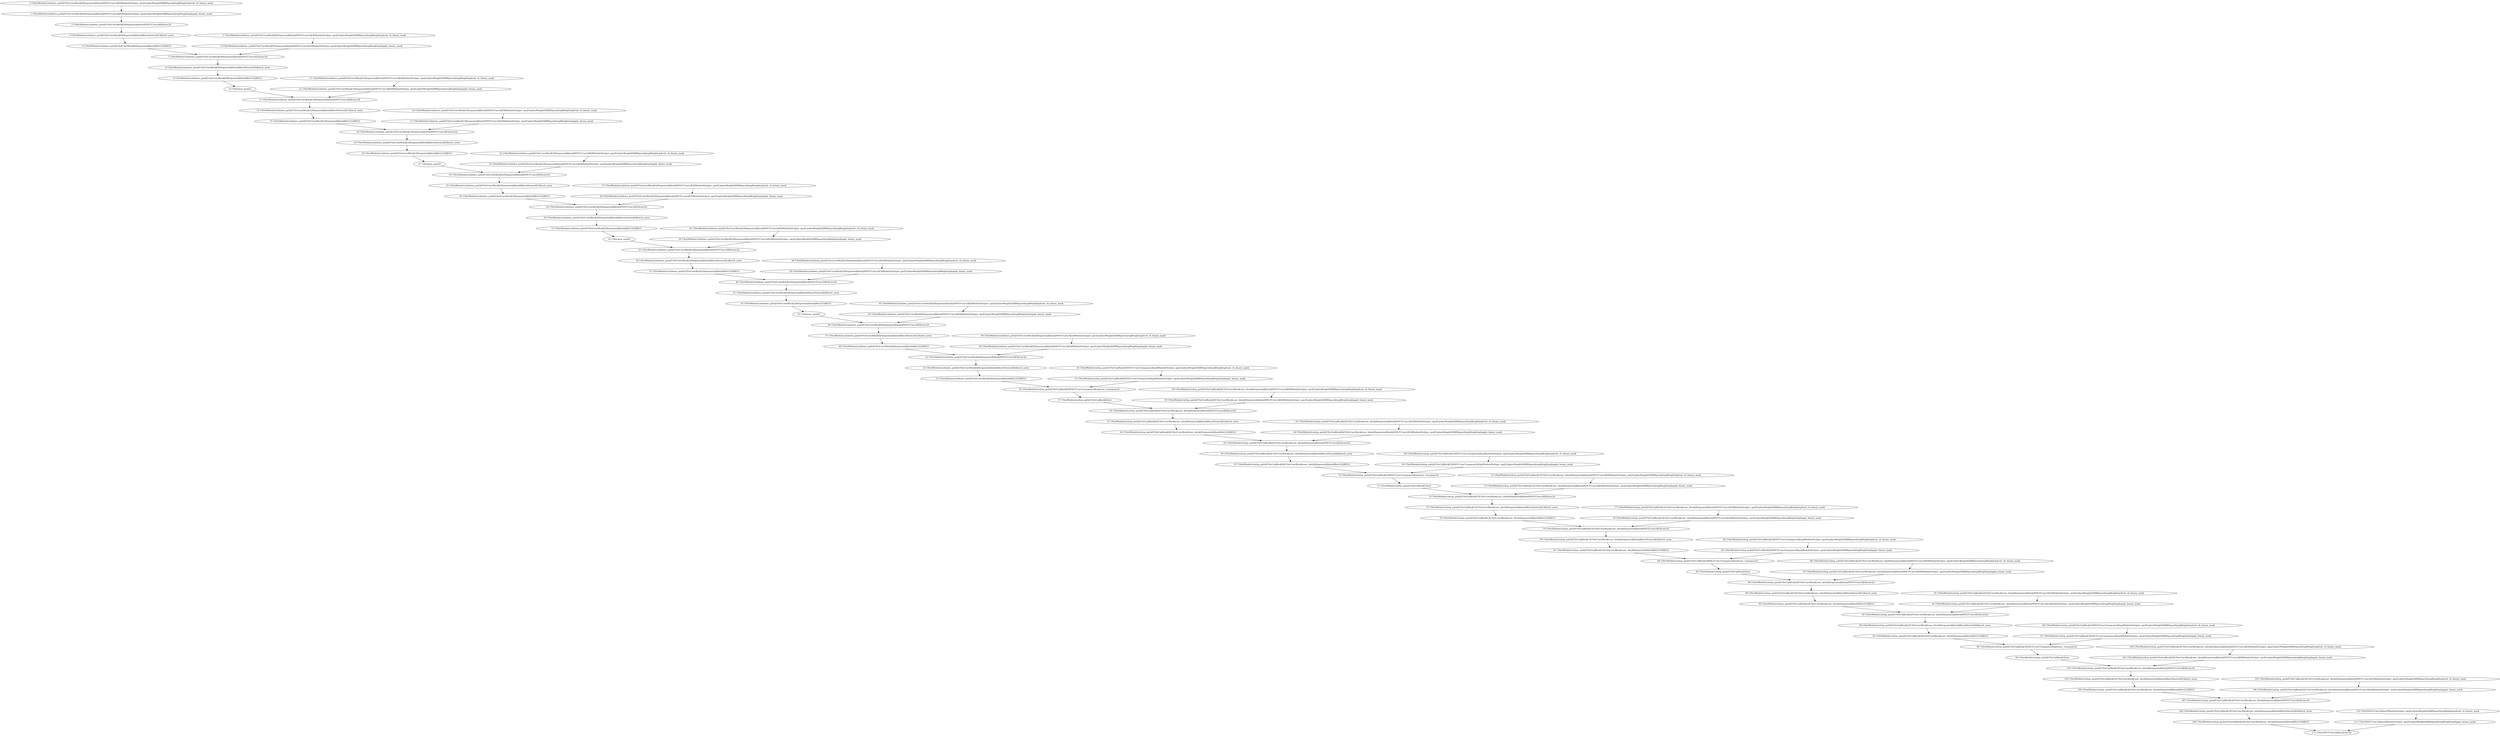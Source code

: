 strict digraph  {
"0 UNet/ModuleList[down_path]/UNetConvBlock[0]/Sequential[block]/NNCFConv2d[0]/ModuleDict[pre_ops]/UpdateWeight[0]/RBSparsifyingWeight[op]/calc_rb_binary_mask" [id=0, scope="UNet/ModuleList[down_path]/UNetConvBlock[0]/Sequential[block]/NNCFConv2d[0]/ModuleDict[pre_ops]/UpdateWeight[0]/RBSparsifyingWeight[op]", type=calc_rb_binary_mask];
"1 UNet/ModuleList[down_path]/UNetConvBlock[0]/Sequential[block]/NNCFConv2d[0]/ModuleDict[pre_ops]/UpdateWeight[0]/RBSparsifyingWeight[op]/apply_binary_mask" [id=1, scope="UNet/ModuleList[down_path]/UNetConvBlock[0]/Sequential[block]/NNCFConv2d[0]/ModuleDict[pre_ops]/UpdateWeight[0]/RBSparsifyingWeight[op]", type=apply_binary_mask];
"2 UNet/ModuleList[down_path]/UNetConvBlock[0]/Sequential[block]/NNCFConv2d[0]/conv2d" [id=2, scope="UNet/ModuleList[down_path]/UNetConvBlock[0]/Sequential[block]/NNCFConv2d[0]", type=conv2d];
"3 UNet/ModuleList[down_path]/UNetConvBlock[0]/Sequential[block]/BatchNorm2d[1]/batch_norm" [id=3, scope="UNet/ModuleList[down_path]/UNetConvBlock[0]/Sequential[block]/BatchNorm2d[1]", type=batch_norm];
"4 UNet/ModuleList[down_path]/UNetConvBlock[0]/Sequential[block]/ReLU[2]/RELU" [id=4, scope="UNet/ModuleList[down_path]/UNetConvBlock[0]/Sequential[block]/ReLU[2]", type=RELU];
"5 UNet/ModuleList[down_path]/UNetConvBlock[0]/Sequential[block]/NNCFConv2d[3]/ModuleDict[pre_ops]/UpdateWeight[0]/RBSparsifyingWeight[op]/calc_rb_binary_mask" [id=5, scope="UNet/ModuleList[down_path]/UNetConvBlock[0]/Sequential[block]/NNCFConv2d[3]/ModuleDict[pre_ops]/UpdateWeight[0]/RBSparsifyingWeight[op]", type=calc_rb_binary_mask];
"6 UNet/ModuleList[down_path]/UNetConvBlock[0]/Sequential[block]/NNCFConv2d[3]/ModuleDict[pre_ops]/UpdateWeight[0]/RBSparsifyingWeight[op]/apply_binary_mask" [id=6, scope="UNet/ModuleList[down_path]/UNetConvBlock[0]/Sequential[block]/NNCFConv2d[3]/ModuleDict[pre_ops]/UpdateWeight[0]/RBSparsifyingWeight[op]", type=apply_binary_mask];
"7 UNet/ModuleList[down_path]/UNetConvBlock[0]/Sequential[block]/NNCFConv2d[3]/conv2d" [id=7, scope="UNet/ModuleList[down_path]/UNetConvBlock[0]/Sequential[block]/NNCFConv2d[3]", type=conv2d];
"8 UNet/ModuleList[down_path]/UNetConvBlock[0]/Sequential[block]/BatchNorm2d[4]/batch_norm" [id=8, scope="UNet/ModuleList[down_path]/UNetConvBlock[0]/Sequential[block]/BatchNorm2d[4]", type=batch_norm];
"9 UNet/ModuleList[down_path]/UNetConvBlock[0]/Sequential[block]/ReLU[5]/RELU" [id=9, scope="UNet/ModuleList[down_path]/UNetConvBlock[0]/Sequential[block]/ReLU[5]", type=RELU];
"10 UNet/max_pool2d" [id=10, scope=UNet, type=max_pool2d];
"11 UNet/ModuleList[down_path]/UNetConvBlock[1]/Sequential[block]/NNCFConv2d[0]/ModuleDict[pre_ops]/UpdateWeight[0]/RBSparsifyingWeight[op]/calc_rb_binary_mask" [id=11, scope="UNet/ModuleList[down_path]/UNetConvBlock[1]/Sequential[block]/NNCFConv2d[0]/ModuleDict[pre_ops]/UpdateWeight[0]/RBSparsifyingWeight[op]", type=calc_rb_binary_mask];
"12 UNet/ModuleList[down_path]/UNetConvBlock[1]/Sequential[block]/NNCFConv2d[0]/ModuleDict[pre_ops]/UpdateWeight[0]/RBSparsifyingWeight[op]/apply_binary_mask" [id=12, scope="UNet/ModuleList[down_path]/UNetConvBlock[1]/Sequential[block]/NNCFConv2d[0]/ModuleDict[pre_ops]/UpdateWeight[0]/RBSparsifyingWeight[op]", type=apply_binary_mask];
"13 UNet/ModuleList[down_path]/UNetConvBlock[1]/Sequential[block]/NNCFConv2d[0]/conv2d" [id=13, scope="UNet/ModuleList[down_path]/UNetConvBlock[1]/Sequential[block]/NNCFConv2d[0]", type=conv2d];
"14 UNet/ModuleList[down_path]/UNetConvBlock[1]/Sequential[block]/BatchNorm2d[1]/batch_norm" [id=14, scope="UNet/ModuleList[down_path]/UNetConvBlock[1]/Sequential[block]/BatchNorm2d[1]", type=batch_norm];
"15 UNet/ModuleList[down_path]/UNetConvBlock[1]/Sequential[block]/ReLU[2]/RELU" [id=15, scope="UNet/ModuleList[down_path]/UNetConvBlock[1]/Sequential[block]/ReLU[2]", type=RELU];
"16 UNet/ModuleList[down_path]/UNetConvBlock[1]/Sequential[block]/NNCFConv2d[3]/ModuleDict[pre_ops]/UpdateWeight[0]/RBSparsifyingWeight[op]/calc_rb_binary_mask" [id=16, scope="UNet/ModuleList[down_path]/UNetConvBlock[1]/Sequential[block]/NNCFConv2d[3]/ModuleDict[pre_ops]/UpdateWeight[0]/RBSparsifyingWeight[op]", type=calc_rb_binary_mask];
"17 UNet/ModuleList[down_path]/UNetConvBlock[1]/Sequential[block]/NNCFConv2d[3]/ModuleDict[pre_ops]/UpdateWeight[0]/RBSparsifyingWeight[op]/apply_binary_mask" [id=17, scope="UNet/ModuleList[down_path]/UNetConvBlock[1]/Sequential[block]/NNCFConv2d[3]/ModuleDict[pre_ops]/UpdateWeight[0]/RBSparsifyingWeight[op]", type=apply_binary_mask];
"18 UNet/ModuleList[down_path]/UNetConvBlock[1]/Sequential[block]/NNCFConv2d[3]/conv2d" [id=18, scope="UNet/ModuleList[down_path]/UNetConvBlock[1]/Sequential[block]/NNCFConv2d[3]", type=conv2d];
"19 UNet/ModuleList[down_path]/UNetConvBlock[1]/Sequential[block]/BatchNorm2d[4]/batch_norm" [id=19, scope="UNet/ModuleList[down_path]/UNetConvBlock[1]/Sequential[block]/BatchNorm2d[4]", type=batch_norm];
"20 UNet/ModuleList[down_path]/UNetConvBlock[1]/Sequential[block]/ReLU[5]/RELU" [id=20, scope="UNet/ModuleList[down_path]/UNetConvBlock[1]/Sequential[block]/ReLU[5]", type=RELU];
"21 UNet/max_pool2d" [id=21, scope=UNet, type=max_pool2d];
"22 UNet/ModuleList[down_path]/UNetConvBlock[2]/Sequential[block]/NNCFConv2d[0]/ModuleDict[pre_ops]/UpdateWeight[0]/RBSparsifyingWeight[op]/calc_rb_binary_mask" [id=22, scope="UNet/ModuleList[down_path]/UNetConvBlock[2]/Sequential[block]/NNCFConv2d[0]/ModuleDict[pre_ops]/UpdateWeight[0]/RBSparsifyingWeight[op]", type=calc_rb_binary_mask];
"23 UNet/ModuleList[down_path]/UNetConvBlock[2]/Sequential[block]/NNCFConv2d[0]/ModuleDict[pre_ops]/UpdateWeight[0]/RBSparsifyingWeight[op]/apply_binary_mask" [id=23, scope="UNet/ModuleList[down_path]/UNetConvBlock[2]/Sequential[block]/NNCFConv2d[0]/ModuleDict[pre_ops]/UpdateWeight[0]/RBSparsifyingWeight[op]", type=apply_binary_mask];
"24 UNet/ModuleList[down_path]/UNetConvBlock[2]/Sequential[block]/NNCFConv2d[0]/conv2d" [id=24, scope="UNet/ModuleList[down_path]/UNetConvBlock[2]/Sequential[block]/NNCFConv2d[0]", type=conv2d];
"25 UNet/ModuleList[down_path]/UNetConvBlock[2]/Sequential[block]/BatchNorm2d[1]/batch_norm" [id=25, scope="UNet/ModuleList[down_path]/UNetConvBlock[2]/Sequential[block]/BatchNorm2d[1]", type=batch_norm];
"26 UNet/ModuleList[down_path]/UNetConvBlock[2]/Sequential[block]/ReLU[2]/RELU" [id=26, scope="UNet/ModuleList[down_path]/UNetConvBlock[2]/Sequential[block]/ReLU[2]", type=RELU];
"27 UNet/ModuleList[down_path]/UNetConvBlock[2]/Sequential[block]/NNCFConv2d[3]/ModuleDict[pre_ops]/UpdateWeight[0]/RBSparsifyingWeight[op]/calc_rb_binary_mask" [id=27, scope="UNet/ModuleList[down_path]/UNetConvBlock[2]/Sequential[block]/NNCFConv2d[3]/ModuleDict[pre_ops]/UpdateWeight[0]/RBSparsifyingWeight[op]", type=calc_rb_binary_mask];
"28 UNet/ModuleList[down_path]/UNetConvBlock[2]/Sequential[block]/NNCFConv2d[3]/ModuleDict[pre_ops]/UpdateWeight[0]/RBSparsifyingWeight[op]/apply_binary_mask" [id=28, scope="UNet/ModuleList[down_path]/UNetConvBlock[2]/Sequential[block]/NNCFConv2d[3]/ModuleDict[pre_ops]/UpdateWeight[0]/RBSparsifyingWeight[op]", type=apply_binary_mask];
"29 UNet/ModuleList[down_path]/UNetConvBlock[2]/Sequential[block]/NNCFConv2d[3]/conv2d" [id=29, scope="UNet/ModuleList[down_path]/UNetConvBlock[2]/Sequential[block]/NNCFConv2d[3]", type=conv2d];
"30 UNet/ModuleList[down_path]/UNetConvBlock[2]/Sequential[block]/BatchNorm2d[4]/batch_norm" [id=30, scope="UNet/ModuleList[down_path]/UNetConvBlock[2]/Sequential[block]/BatchNorm2d[4]", type=batch_norm];
"31 UNet/ModuleList[down_path]/UNetConvBlock[2]/Sequential[block]/ReLU[5]/RELU" [id=31, scope="UNet/ModuleList[down_path]/UNetConvBlock[2]/Sequential[block]/ReLU[5]", type=RELU];
"32 UNet/max_pool2d" [id=32, scope=UNet, type=max_pool2d];
"33 UNet/ModuleList[down_path]/UNetConvBlock[3]/Sequential[block]/NNCFConv2d[0]/ModuleDict[pre_ops]/UpdateWeight[0]/RBSparsifyingWeight[op]/calc_rb_binary_mask" [id=33, scope="UNet/ModuleList[down_path]/UNetConvBlock[3]/Sequential[block]/NNCFConv2d[0]/ModuleDict[pre_ops]/UpdateWeight[0]/RBSparsifyingWeight[op]", type=calc_rb_binary_mask];
"34 UNet/ModuleList[down_path]/UNetConvBlock[3]/Sequential[block]/NNCFConv2d[0]/ModuleDict[pre_ops]/UpdateWeight[0]/RBSparsifyingWeight[op]/apply_binary_mask" [id=34, scope="UNet/ModuleList[down_path]/UNetConvBlock[3]/Sequential[block]/NNCFConv2d[0]/ModuleDict[pre_ops]/UpdateWeight[0]/RBSparsifyingWeight[op]", type=apply_binary_mask];
"35 UNet/ModuleList[down_path]/UNetConvBlock[3]/Sequential[block]/NNCFConv2d[0]/conv2d" [id=35, scope="UNet/ModuleList[down_path]/UNetConvBlock[3]/Sequential[block]/NNCFConv2d[0]", type=conv2d];
"36 UNet/ModuleList[down_path]/UNetConvBlock[3]/Sequential[block]/BatchNorm2d[1]/batch_norm" [id=36, scope="UNet/ModuleList[down_path]/UNetConvBlock[3]/Sequential[block]/BatchNorm2d[1]", type=batch_norm];
"37 UNet/ModuleList[down_path]/UNetConvBlock[3]/Sequential[block]/ReLU[2]/RELU" [id=37, scope="UNet/ModuleList[down_path]/UNetConvBlock[3]/Sequential[block]/ReLU[2]", type=RELU];
"38 UNet/ModuleList[down_path]/UNetConvBlock[3]/Sequential[block]/NNCFConv2d[3]/ModuleDict[pre_ops]/UpdateWeight[0]/RBSparsifyingWeight[op]/calc_rb_binary_mask" [id=38, scope="UNet/ModuleList[down_path]/UNetConvBlock[3]/Sequential[block]/NNCFConv2d[3]/ModuleDict[pre_ops]/UpdateWeight[0]/RBSparsifyingWeight[op]", type=calc_rb_binary_mask];
"39 UNet/ModuleList[down_path]/UNetConvBlock[3]/Sequential[block]/NNCFConv2d[3]/ModuleDict[pre_ops]/UpdateWeight[0]/RBSparsifyingWeight[op]/apply_binary_mask" [id=39, scope="UNet/ModuleList[down_path]/UNetConvBlock[3]/Sequential[block]/NNCFConv2d[3]/ModuleDict[pre_ops]/UpdateWeight[0]/RBSparsifyingWeight[op]", type=apply_binary_mask];
"40 UNet/ModuleList[down_path]/UNetConvBlock[3]/Sequential[block]/NNCFConv2d[3]/conv2d" [id=40, scope="UNet/ModuleList[down_path]/UNetConvBlock[3]/Sequential[block]/NNCFConv2d[3]", type=conv2d];
"41 UNet/ModuleList[down_path]/UNetConvBlock[3]/Sequential[block]/BatchNorm2d[4]/batch_norm" [id=41, scope="UNet/ModuleList[down_path]/UNetConvBlock[3]/Sequential[block]/BatchNorm2d[4]", type=batch_norm];
"42 UNet/ModuleList[down_path]/UNetConvBlock[3]/Sequential[block]/ReLU[5]/RELU" [id=42, scope="UNet/ModuleList[down_path]/UNetConvBlock[3]/Sequential[block]/ReLU[5]", type=RELU];
"43 UNet/max_pool2d" [id=43, scope=UNet, type=max_pool2d];
"44 UNet/ModuleList[down_path]/UNetConvBlock[4]/Sequential[block]/NNCFConv2d[0]/ModuleDict[pre_ops]/UpdateWeight[0]/RBSparsifyingWeight[op]/calc_rb_binary_mask" [id=44, scope="UNet/ModuleList[down_path]/UNetConvBlock[4]/Sequential[block]/NNCFConv2d[0]/ModuleDict[pre_ops]/UpdateWeight[0]/RBSparsifyingWeight[op]", type=calc_rb_binary_mask];
"45 UNet/ModuleList[down_path]/UNetConvBlock[4]/Sequential[block]/NNCFConv2d[0]/ModuleDict[pre_ops]/UpdateWeight[0]/RBSparsifyingWeight[op]/apply_binary_mask" [id=45, scope="UNet/ModuleList[down_path]/UNetConvBlock[4]/Sequential[block]/NNCFConv2d[0]/ModuleDict[pre_ops]/UpdateWeight[0]/RBSparsifyingWeight[op]", type=apply_binary_mask];
"46 UNet/ModuleList[down_path]/UNetConvBlock[4]/Sequential[block]/NNCFConv2d[0]/conv2d" [id=46, scope="UNet/ModuleList[down_path]/UNetConvBlock[4]/Sequential[block]/NNCFConv2d[0]", type=conv2d];
"47 UNet/ModuleList[down_path]/UNetConvBlock[4]/Sequential[block]/BatchNorm2d[1]/batch_norm" [id=47, scope="UNet/ModuleList[down_path]/UNetConvBlock[4]/Sequential[block]/BatchNorm2d[1]", type=batch_norm];
"48 UNet/ModuleList[down_path]/UNetConvBlock[4]/Sequential[block]/ReLU[2]/RELU" [id=48, scope="UNet/ModuleList[down_path]/UNetConvBlock[4]/Sequential[block]/ReLU[2]", type=RELU];
"49 UNet/ModuleList[down_path]/UNetConvBlock[4]/Sequential[block]/NNCFConv2d[3]/ModuleDict[pre_ops]/UpdateWeight[0]/RBSparsifyingWeight[op]/calc_rb_binary_mask" [id=49, scope="UNet/ModuleList[down_path]/UNetConvBlock[4]/Sequential[block]/NNCFConv2d[3]/ModuleDict[pre_ops]/UpdateWeight[0]/RBSparsifyingWeight[op]", type=calc_rb_binary_mask];
"50 UNet/ModuleList[down_path]/UNetConvBlock[4]/Sequential[block]/NNCFConv2d[3]/ModuleDict[pre_ops]/UpdateWeight[0]/RBSparsifyingWeight[op]/apply_binary_mask" [id=50, scope="UNet/ModuleList[down_path]/UNetConvBlock[4]/Sequential[block]/NNCFConv2d[3]/ModuleDict[pre_ops]/UpdateWeight[0]/RBSparsifyingWeight[op]", type=apply_binary_mask];
"51 UNet/ModuleList[down_path]/UNetConvBlock[4]/Sequential[block]/NNCFConv2d[3]/conv2d" [id=51, scope="UNet/ModuleList[down_path]/UNetConvBlock[4]/Sequential[block]/NNCFConv2d[3]", type=conv2d];
"52 UNet/ModuleList[down_path]/UNetConvBlock[4]/Sequential[block]/BatchNorm2d[4]/batch_norm" [id=52, scope="UNet/ModuleList[down_path]/UNetConvBlock[4]/Sequential[block]/BatchNorm2d[4]", type=batch_norm];
"53 UNet/ModuleList[down_path]/UNetConvBlock[4]/Sequential[block]/ReLU[5]/RELU" [id=53, scope="UNet/ModuleList[down_path]/UNetConvBlock[4]/Sequential[block]/ReLU[5]", type=RELU];
"54 UNet/ModuleList[up_path]/UNetUpBlock[0]/NNCFConvTranspose2d[up]/ModuleDict[pre_ops]/UpdateWeight[0]/RBSparsifyingWeight[op]/calc_rb_binary_mask" [id=54, scope="UNet/ModuleList[up_path]/UNetUpBlock[0]/NNCFConvTranspose2d[up]/ModuleDict[pre_ops]/UpdateWeight[0]/RBSparsifyingWeight[op]", type=calc_rb_binary_mask];
"55 UNet/ModuleList[up_path]/UNetUpBlock[0]/NNCFConvTranspose2d[up]/ModuleDict[pre_ops]/UpdateWeight[0]/RBSparsifyingWeight[op]/apply_binary_mask" [id=55, scope="UNet/ModuleList[up_path]/UNetUpBlock[0]/NNCFConvTranspose2d[up]/ModuleDict[pre_ops]/UpdateWeight[0]/RBSparsifyingWeight[op]", type=apply_binary_mask];
"56 UNet/ModuleList[up_path]/UNetUpBlock[0]/NNCFConvTranspose2d[up]/conv_transpose2d" [id=56, scope="UNet/ModuleList[up_path]/UNetUpBlock[0]/NNCFConvTranspose2d[up]", type=conv_transpose2d];
"57 UNet/ModuleList[up_path]/UNetUpBlock[0]/cat" [id=57, scope="UNet/ModuleList[up_path]/UNetUpBlock[0]", type=cat];
"58 UNet/ModuleList[up_path]/UNetUpBlock[0]/UNetConvBlock[conv_block]/Sequential[block]/NNCFConv2d[0]/ModuleDict[pre_ops]/UpdateWeight[0]/RBSparsifyingWeight[op]/calc_rb_binary_mask" [id=58, scope="UNet/ModuleList[up_path]/UNetUpBlock[0]/UNetConvBlock[conv_block]/Sequential[block]/NNCFConv2d[0]/ModuleDict[pre_ops]/UpdateWeight[0]/RBSparsifyingWeight[op]", type=calc_rb_binary_mask];
"59 UNet/ModuleList[up_path]/UNetUpBlock[0]/UNetConvBlock[conv_block]/Sequential[block]/NNCFConv2d[0]/ModuleDict[pre_ops]/UpdateWeight[0]/RBSparsifyingWeight[op]/apply_binary_mask" [id=59, scope="UNet/ModuleList[up_path]/UNetUpBlock[0]/UNetConvBlock[conv_block]/Sequential[block]/NNCFConv2d[0]/ModuleDict[pre_ops]/UpdateWeight[0]/RBSparsifyingWeight[op]", type=apply_binary_mask];
"60 UNet/ModuleList[up_path]/UNetUpBlock[0]/UNetConvBlock[conv_block]/Sequential[block]/NNCFConv2d[0]/conv2d" [id=60, scope="UNet/ModuleList[up_path]/UNetUpBlock[0]/UNetConvBlock[conv_block]/Sequential[block]/NNCFConv2d[0]", type=conv2d];
"61 UNet/ModuleList[up_path]/UNetUpBlock[0]/UNetConvBlock[conv_block]/Sequential[block]/BatchNorm2d[1]/batch_norm" [id=61, scope="UNet/ModuleList[up_path]/UNetUpBlock[0]/UNetConvBlock[conv_block]/Sequential[block]/BatchNorm2d[1]", type=batch_norm];
"62 UNet/ModuleList[up_path]/UNetUpBlock[0]/UNetConvBlock[conv_block]/Sequential[block]/ReLU[2]/RELU" [id=62, scope="UNet/ModuleList[up_path]/UNetUpBlock[0]/UNetConvBlock[conv_block]/Sequential[block]/ReLU[2]", type=RELU];
"63 UNet/ModuleList[up_path]/UNetUpBlock[0]/UNetConvBlock[conv_block]/Sequential[block]/NNCFConv2d[3]/ModuleDict[pre_ops]/UpdateWeight[0]/RBSparsifyingWeight[op]/calc_rb_binary_mask" [id=63, scope="UNet/ModuleList[up_path]/UNetUpBlock[0]/UNetConvBlock[conv_block]/Sequential[block]/NNCFConv2d[3]/ModuleDict[pre_ops]/UpdateWeight[0]/RBSparsifyingWeight[op]", type=calc_rb_binary_mask];
"64 UNet/ModuleList[up_path]/UNetUpBlock[0]/UNetConvBlock[conv_block]/Sequential[block]/NNCFConv2d[3]/ModuleDict[pre_ops]/UpdateWeight[0]/RBSparsifyingWeight[op]/apply_binary_mask" [id=64, scope="UNet/ModuleList[up_path]/UNetUpBlock[0]/UNetConvBlock[conv_block]/Sequential[block]/NNCFConv2d[3]/ModuleDict[pre_ops]/UpdateWeight[0]/RBSparsifyingWeight[op]", type=apply_binary_mask];
"65 UNet/ModuleList[up_path]/UNetUpBlock[0]/UNetConvBlock[conv_block]/Sequential[block]/NNCFConv2d[3]/conv2d" [id=65, scope="UNet/ModuleList[up_path]/UNetUpBlock[0]/UNetConvBlock[conv_block]/Sequential[block]/NNCFConv2d[3]", type=conv2d];
"66 UNet/ModuleList[up_path]/UNetUpBlock[0]/UNetConvBlock[conv_block]/Sequential[block]/BatchNorm2d[4]/batch_norm" [id=66, scope="UNet/ModuleList[up_path]/UNetUpBlock[0]/UNetConvBlock[conv_block]/Sequential[block]/BatchNorm2d[4]", type=batch_norm];
"67 UNet/ModuleList[up_path]/UNetUpBlock[0]/UNetConvBlock[conv_block]/Sequential[block]/ReLU[5]/RELU" [id=67, scope="UNet/ModuleList[up_path]/UNetUpBlock[0]/UNetConvBlock[conv_block]/Sequential[block]/ReLU[5]", type=RELU];
"68 UNet/ModuleList[up_path]/UNetUpBlock[1]/NNCFConvTranspose2d[up]/ModuleDict[pre_ops]/UpdateWeight[0]/RBSparsifyingWeight[op]/calc_rb_binary_mask" [id=68, scope="UNet/ModuleList[up_path]/UNetUpBlock[1]/NNCFConvTranspose2d[up]/ModuleDict[pre_ops]/UpdateWeight[0]/RBSparsifyingWeight[op]", type=calc_rb_binary_mask];
"69 UNet/ModuleList[up_path]/UNetUpBlock[1]/NNCFConvTranspose2d[up]/ModuleDict[pre_ops]/UpdateWeight[0]/RBSparsifyingWeight[op]/apply_binary_mask" [id=69, scope="UNet/ModuleList[up_path]/UNetUpBlock[1]/NNCFConvTranspose2d[up]/ModuleDict[pre_ops]/UpdateWeight[0]/RBSparsifyingWeight[op]", type=apply_binary_mask];
"70 UNet/ModuleList[up_path]/UNetUpBlock[1]/NNCFConvTranspose2d[up]/conv_transpose2d" [id=70, scope="UNet/ModuleList[up_path]/UNetUpBlock[1]/NNCFConvTranspose2d[up]", type=conv_transpose2d];
"71 UNet/ModuleList[up_path]/UNetUpBlock[1]/cat" [id=71, scope="UNet/ModuleList[up_path]/UNetUpBlock[1]", type=cat];
"72 UNet/ModuleList[up_path]/UNetUpBlock[1]/UNetConvBlock[conv_block]/Sequential[block]/NNCFConv2d[0]/ModuleDict[pre_ops]/UpdateWeight[0]/RBSparsifyingWeight[op]/calc_rb_binary_mask" [id=72, scope="UNet/ModuleList[up_path]/UNetUpBlock[1]/UNetConvBlock[conv_block]/Sequential[block]/NNCFConv2d[0]/ModuleDict[pre_ops]/UpdateWeight[0]/RBSparsifyingWeight[op]", type=calc_rb_binary_mask];
"73 UNet/ModuleList[up_path]/UNetUpBlock[1]/UNetConvBlock[conv_block]/Sequential[block]/NNCFConv2d[0]/ModuleDict[pre_ops]/UpdateWeight[0]/RBSparsifyingWeight[op]/apply_binary_mask" [id=73, scope="UNet/ModuleList[up_path]/UNetUpBlock[1]/UNetConvBlock[conv_block]/Sequential[block]/NNCFConv2d[0]/ModuleDict[pre_ops]/UpdateWeight[0]/RBSparsifyingWeight[op]", type=apply_binary_mask];
"74 UNet/ModuleList[up_path]/UNetUpBlock[1]/UNetConvBlock[conv_block]/Sequential[block]/NNCFConv2d[0]/conv2d" [id=74, scope="UNet/ModuleList[up_path]/UNetUpBlock[1]/UNetConvBlock[conv_block]/Sequential[block]/NNCFConv2d[0]", type=conv2d];
"75 UNet/ModuleList[up_path]/UNetUpBlock[1]/UNetConvBlock[conv_block]/Sequential[block]/BatchNorm2d[1]/batch_norm" [id=75, scope="UNet/ModuleList[up_path]/UNetUpBlock[1]/UNetConvBlock[conv_block]/Sequential[block]/BatchNorm2d[1]", type=batch_norm];
"76 UNet/ModuleList[up_path]/UNetUpBlock[1]/UNetConvBlock[conv_block]/Sequential[block]/ReLU[2]/RELU" [id=76, scope="UNet/ModuleList[up_path]/UNetUpBlock[1]/UNetConvBlock[conv_block]/Sequential[block]/ReLU[2]", type=RELU];
"77 UNet/ModuleList[up_path]/UNetUpBlock[1]/UNetConvBlock[conv_block]/Sequential[block]/NNCFConv2d[3]/ModuleDict[pre_ops]/UpdateWeight[0]/RBSparsifyingWeight[op]/calc_rb_binary_mask" [id=77, scope="UNet/ModuleList[up_path]/UNetUpBlock[1]/UNetConvBlock[conv_block]/Sequential[block]/NNCFConv2d[3]/ModuleDict[pre_ops]/UpdateWeight[0]/RBSparsifyingWeight[op]", type=calc_rb_binary_mask];
"78 UNet/ModuleList[up_path]/UNetUpBlock[1]/UNetConvBlock[conv_block]/Sequential[block]/NNCFConv2d[3]/ModuleDict[pre_ops]/UpdateWeight[0]/RBSparsifyingWeight[op]/apply_binary_mask" [id=78, scope="UNet/ModuleList[up_path]/UNetUpBlock[1]/UNetConvBlock[conv_block]/Sequential[block]/NNCFConv2d[3]/ModuleDict[pre_ops]/UpdateWeight[0]/RBSparsifyingWeight[op]", type=apply_binary_mask];
"79 UNet/ModuleList[up_path]/UNetUpBlock[1]/UNetConvBlock[conv_block]/Sequential[block]/NNCFConv2d[3]/conv2d" [id=79, scope="UNet/ModuleList[up_path]/UNetUpBlock[1]/UNetConvBlock[conv_block]/Sequential[block]/NNCFConv2d[3]", type=conv2d];
"80 UNet/ModuleList[up_path]/UNetUpBlock[1]/UNetConvBlock[conv_block]/Sequential[block]/BatchNorm2d[4]/batch_norm" [id=80, scope="UNet/ModuleList[up_path]/UNetUpBlock[1]/UNetConvBlock[conv_block]/Sequential[block]/BatchNorm2d[4]", type=batch_norm];
"81 UNet/ModuleList[up_path]/UNetUpBlock[1]/UNetConvBlock[conv_block]/Sequential[block]/ReLU[5]/RELU" [id=81, scope="UNet/ModuleList[up_path]/UNetUpBlock[1]/UNetConvBlock[conv_block]/Sequential[block]/ReLU[5]", type=RELU];
"82 UNet/ModuleList[up_path]/UNetUpBlock[2]/NNCFConvTranspose2d[up]/ModuleDict[pre_ops]/UpdateWeight[0]/RBSparsifyingWeight[op]/calc_rb_binary_mask" [id=82, scope="UNet/ModuleList[up_path]/UNetUpBlock[2]/NNCFConvTranspose2d[up]/ModuleDict[pre_ops]/UpdateWeight[0]/RBSparsifyingWeight[op]", type=calc_rb_binary_mask];
"83 UNet/ModuleList[up_path]/UNetUpBlock[2]/NNCFConvTranspose2d[up]/ModuleDict[pre_ops]/UpdateWeight[0]/RBSparsifyingWeight[op]/apply_binary_mask" [id=83, scope="UNet/ModuleList[up_path]/UNetUpBlock[2]/NNCFConvTranspose2d[up]/ModuleDict[pre_ops]/UpdateWeight[0]/RBSparsifyingWeight[op]", type=apply_binary_mask];
"84 UNet/ModuleList[up_path]/UNetUpBlock[2]/NNCFConvTranspose2d[up]/conv_transpose2d" [id=84, scope="UNet/ModuleList[up_path]/UNetUpBlock[2]/NNCFConvTranspose2d[up]", type=conv_transpose2d];
"85 UNet/ModuleList[up_path]/UNetUpBlock[2]/cat" [id=85, scope="UNet/ModuleList[up_path]/UNetUpBlock[2]", type=cat];
"86 UNet/ModuleList[up_path]/UNetUpBlock[2]/UNetConvBlock[conv_block]/Sequential[block]/NNCFConv2d[0]/ModuleDict[pre_ops]/UpdateWeight[0]/RBSparsifyingWeight[op]/calc_rb_binary_mask" [id=86, scope="UNet/ModuleList[up_path]/UNetUpBlock[2]/UNetConvBlock[conv_block]/Sequential[block]/NNCFConv2d[0]/ModuleDict[pre_ops]/UpdateWeight[0]/RBSparsifyingWeight[op]", type=calc_rb_binary_mask];
"87 UNet/ModuleList[up_path]/UNetUpBlock[2]/UNetConvBlock[conv_block]/Sequential[block]/NNCFConv2d[0]/ModuleDict[pre_ops]/UpdateWeight[0]/RBSparsifyingWeight[op]/apply_binary_mask" [id=87, scope="UNet/ModuleList[up_path]/UNetUpBlock[2]/UNetConvBlock[conv_block]/Sequential[block]/NNCFConv2d[0]/ModuleDict[pre_ops]/UpdateWeight[0]/RBSparsifyingWeight[op]", type=apply_binary_mask];
"88 UNet/ModuleList[up_path]/UNetUpBlock[2]/UNetConvBlock[conv_block]/Sequential[block]/NNCFConv2d[0]/conv2d" [id=88, scope="UNet/ModuleList[up_path]/UNetUpBlock[2]/UNetConvBlock[conv_block]/Sequential[block]/NNCFConv2d[0]", type=conv2d];
"89 UNet/ModuleList[up_path]/UNetUpBlock[2]/UNetConvBlock[conv_block]/Sequential[block]/BatchNorm2d[1]/batch_norm" [id=89, scope="UNet/ModuleList[up_path]/UNetUpBlock[2]/UNetConvBlock[conv_block]/Sequential[block]/BatchNorm2d[1]", type=batch_norm];
"90 UNet/ModuleList[up_path]/UNetUpBlock[2]/UNetConvBlock[conv_block]/Sequential[block]/ReLU[2]/RELU" [id=90, scope="UNet/ModuleList[up_path]/UNetUpBlock[2]/UNetConvBlock[conv_block]/Sequential[block]/ReLU[2]", type=RELU];
"91 UNet/ModuleList[up_path]/UNetUpBlock[2]/UNetConvBlock[conv_block]/Sequential[block]/NNCFConv2d[3]/ModuleDict[pre_ops]/UpdateWeight[0]/RBSparsifyingWeight[op]/calc_rb_binary_mask" [id=91, scope="UNet/ModuleList[up_path]/UNetUpBlock[2]/UNetConvBlock[conv_block]/Sequential[block]/NNCFConv2d[3]/ModuleDict[pre_ops]/UpdateWeight[0]/RBSparsifyingWeight[op]", type=calc_rb_binary_mask];
"92 UNet/ModuleList[up_path]/UNetUpBlock[2]/UNetConvBlock[conv_block]/Sequential[block]/NNCFConv2d[3]/ModuleDict[pre_ops]/UpdateWeight[0]/RBSparsifyingWeight[op]/apply_binary_mask" [id=92, scope="UNet/ModuleList[up_path]/UNetUpBlock[2]/UNetConvBlock[conv_block]/Sequential[block]/NNCFConv2d[3]/ModuleDict[pre_ops]/UpdateWeight[0]/RBSparsifyingWeight[op]", type=apply_binary_mask];
"93 UNet/ModuleList[up_path]/UNetUpBlock[2]/UNetConvBlock[conv_block]/Sequential[block]/NNCFConv2d[3]/conv2d" [id=93, scope="UNet/ModuleList[up_path]/UNetUpBlock[2]/UNetConvBlock[conv_block]/Sequential[block]/NNCFConv2d[3]", type=conv2d];
"94 UNet/ModuleList[up_path]/UNetUpBlock[2]/UNetConvBlock[conv_block]/Sequential[block]/BatchNorm2d[4]/batch_norm" [id=94, scope="UNet/ModuleList[up_path]/UNetUpBlock[2]/UNetConvBlock[conv_block]/Sequential[block]/BatchNorm2d[4]", type=batch_norm];
"95 UNet/ModuleList[up_path]/UNetUpBlock[2]/UNetConvBlock[conv_block]/Sequential[block]/ReLU[5]/RELU" [id=95, scope="UNet/ModuleList[up_path]/UNetUpBlock[2]/UNetConvBlock[conv_block]/Sequential[block]/ReLU[5]", type=RELU];
"96 UNet/ModuleList[up_path]/UNetUpBlock[3]/NNCFConvTranspose2d[up]/ModuleDict[pre_ops]/UpdateWeight[0]/RBSparsifyingWeight[op]/calc_rb_binary_mask" [id=96, scope="UNet/ModuleList[up_path]/UNetUpBlock[3]/NNCFConvTranspose2d[up]/ModuleDict[pre_ops]/UpdateWeight[0]/RBSparsifyingWeight[op]", type=calc_rb_binary_mask];
"97 UNet/ModuleList[up_path]/UNetUpBlock[3]/NNCFConvTranspose2d[up]/ModuleDict[pre_ops]/UpdateWeight[0]/RBSparsifyingWeight[op]/apply_binary_mask" [id=97, scope="UNet/ModuleList[up_path]/UNetUpBlock[3]/NNCFConvTranspose2d[up]/ModuleDict[pre_ops]/UpdateWeight[0]/RBSparsifyingWeight[op]", type=apply_binary_mask];
"98 UNet/ModuleList[up_path]/UNetUpBlock[3]/NNCFConvTranspose2d[up]/conv_transpose2d" [id=98, scope="UNet/ModuleList[up_path]/UNetUpBlock[3]/NNCFConvTranspose2d[up]", type=conv_transpose2d];
"99 UNet/ModuleList[up_path]/UNetUpBlock[3]/cat" [id=99, scope="UNet/ModuleList[up_path]/UNetUpBlock[3]", type=cat];
"100 UNet/ModuleList[up_path]/UNetUpBlock[3]/UNetConvBlock[conv_block]/Sequential[block]/NNCFConv2d[0]/ModuleDict[pre_ops]/UpdateWeight[0]/RBSparsifyingWeight[op]/calc_rb_binary_mask" [id=100, scope="UNet/ModuleList[up_path]/UNetUpBlock[3]/UNetConvBlock[conv_block]/Sequential[block]/NNCFConv2d[0]/ModuleDict[pre_ops]/UpdateWeight[0]/RBSparsifyingWeight[op]", type=calc_rb_binary_mask];
"101 UNet/ModuleList[up_path]/UNetUpBlock[3]/UNetConvBlock[conv_block]/Sequential[block]/NNCFConv2d[0]/ModuleDict[pre_ops]/UpdateWeight[0]/RBSparsifyingWeight[op]/apply_binary_mask" [id=101, scope="UNet/ModuleList[up_path]/UNetUpBlock[3]/UNetConvBlock[conv_block]/Sequential[block]/NNCFConv2d[0]/ModuleDict[pre_ops]/UpdateWeight[0]/RBSparsifyingWeight[op]", type=apply_binary_mask];
"102 UNet/ModuleList[up_path]/UNetUpBlock[3]/UNetConvBlock[conv_block]/Sequential[block]/NNCFConv2d[0]/conv2d" [id=102, scope="UNet/ModuleList[up_path]/UNetUpBlock[3]/UNetConvBlock[conv_block]/Sequential[block]/NNCFConv2d[0]", type=conv2d];
"103 UNet/ModuleList[up_path]/UNetUpBlock[3]/UNetConvBlock[conv_block]/Sequential[block]/BatchNorm2d[1]/batch_norm" [id=103, scope="UNet/ModuleList[up_path]/UNetUpBlock[3]/UNetConvBlock[conv_block]/Sequential[block]/BatchNorm2d[1]", type=batch_norm];
"104 UNet/ModuleList[up_path]/UNetUpBlock[3]/UNetConvBlock[conv_block]/Sequential[block]/ReLU[2]/RELU" [id=104, scope="UNet/ModuleList[up_path]/UNetUpBlock[3]/UNetConvBlock[conv_block]/Sequential[block]/ReLU[2]", type=RELU];
"105 UNet/ModuleList[up_path]/UNetUpBlock[3]/UNetConvBlock[conv_block]/Sequential[block]/NNCFConv2d[3]/ModuleDict[pre_ops]/UpdateWeight[0]/RBSparsifyingWeight[op]/calc_rb_binary_mask" [id=105, scope="UNet/ModuleList[up_path]/UNetUpBlock[3]/UNetConvBlock[conv_block]/Sequential[block]/NNCFConv2d[3]/ModuleDict[pre_ops]/UpdateWeight[0]/RBSparsifyingWeight[op]", type=calc_rb_binary_mask];
"106 UNet/ModuleList[up_path]/UNetUpBlock[3]/UNetConvBlock[conv_block]/Sequential[block]/NNCFConv2d[3]/ModuleDict[pre_ops]/UpdateWeight[0]/RBSparsifyingWeight[op]/apply_binary_mask" [id=106, scope="UNet/ModuleList[up_path]/UNetUpBlock[3]/UNetConvBlock[conv_block]/Sequential[block]/NNCFConv2d[3]/ModuleDict[pre_ops]/UpdateWeight[0]/RBSparsifyingWeight[op]", type=apply_binary_mask];
"107 UNet/ModuleList[up_path]/UNetUpBlock[3]/UNetConvBlock[conv_block]/Sequential[block]/NNCFConv2d[3]/conv2d" [id=107, scope="UNet/ModuleList[up_path]/UNetUpBlock[3]/UNetConvBlock[conv_block]/Sequential[block]/NNCFConv2d[3]", type=conv2d];
"108 UNet/ModuleList[up_path]/UNetUpBlock[3]/UNetConvBlock[conv_block]/Sequential[block]/BatchNorm2d[4]/batch_norm" [id=108, scope="UNet/ModuleList[up_path]/UNetUpBlock[3]/UNetConvBlock[conv_block]/Sequential[block]/BatchNorm2d[4]", type=batch_norm];
"109 UNet/ModuleList[up_path]/UNetUpBlock[3]/UNetConvBlock[conv_block]/Sequential[block]/ReLU[5]/RELU" [id=109, scope="UNet/ModuleList[up_path]/UNetUpBlock[3]/UNetConvBlock[conv_block]/Sequential[block]/ReLU[5]", type=RELU];
"110 UNet/NNCFConv2d[last]/ModuleDict[pre_ops]/UpdateWeight[0]/RBSparsifyingWeight[op]/calc_rb_binary_mask" [id=110, scope="UNet/NNCFConv2d[last]/ModuleDict[pre_ops]/UpdateWeight[0]/RBSparsifyingWeight[op]", type=calc_rb_binary_mask];
"111 UNet/NNCFConv2d[last]/ModuleDict[pre_ops]/UpdateWeight[0]/RBSparsifyingWeight[op]/apply_binary_mask" [id=111, scope="UNet/NNCFConv2d[last]/ModuleDict[pre_ops]/UpdateWeight[0]/RBSparsifyingWeight[op]", type=apply_binary_mask];
"112 UNet/NNCFConv2d[last]/conv2d" [id=112, scope="UNet/NNCFConv2d[last]", type=conv2d];
"0 UNet/ModuleList[down_path]/UNetConvBlock[0]/Sequential[block]/NNCFConv2d[0]/ModuleDict[pre_ops]/UpdateWeight[0]/RBSparsifyingWeight[op]/calc_rb_binary_mask" -> "1 UNet/ModuleList[down_path]/UNetConvBlock[0]/Sequential[block]/NNCFConv2d[0]/ModuleDict[pre_ops]/UpdateWeight[0]/RBSparsifyingWeight[op]/apply_binary_mask";
"1 UNet/ModuleList[down_path]/UNetConvBlock[0]/Sequential[block]/NNCFConv2d[0]/ModuleDict[pre_ops]/UpdateWeight[0]/RBSparsifyingWeight[op]/apply_binary_mask" -> "2 UNet/ModuleList[down_path]/UNetConvBlock[0]/Sequential[block]/NNCFConv2d[0]/conv2d";
"2 UNet/ModuleList[down_path]/UNetConvBlock[0]/Sequential[block]/NNCFConv2d[0]/conv2d" -> "3 UNet/ModuleList[down_path]/UNetConvBlock[0]/Sequential[block]/BatchNorm2d[1]/batch_norm";
"3 UNet/ModuleList[down_path]/UNetConvBlock[0]/Sequential[block]/BatchNorm2d[1]/batch_norm" -> "4 UNet/ModuleList[down_path]/UNetConvBlock[0]/Sequential[block]/ReLU[2]/RELU";
"4 UNet/ModuleList[down_path]/UNetConvBlock[0]/Sequential[block]/ReLU[2]/RELU" -> "7 UNet/ModuleList[down_path]/UNetConvBlock[0]/Sequential[block]/NNCFConv2d[3]/conv2d";
"5 UNet/ModuleList[down_path]/UNetConvBlock[0]/Sequential[block]/NNCFConv2d[3]/ModuleDict[pre_ops]/UpdateWeight[0]/RBSparsifyingWeight[op]/calc_rb_binary_mask" -> "6 UNet/ModuleList[down_path]/UNetConvBlock[0]/Sequential[block]/NNCFConv2d[3]/ModuleDict[pre_ops]/UpdateWeight[0]/RBSparsifyingWeight[op]/apply_binary_mask";
"6 UNet/ModuleList[down_path]/UNetConvBlock[0]/Sequential[block]/NNCFConv2d[3]/ModuleDict[pre_ops]/UpdateWeight[0]/RBSparsifyingWeight[op]/apply_binary_mask" -> "7 UNet/ModuleList[down_path]/UNetConvBlock[0]/Sequential[block]/NNCFConv2d[3]/conv2d";
"7 UNet/ModuleList[down_path]/UNetConvBlock[0]/Sequential[block]/NNCFConv2d[3]/conv2d" -> "8 UNet/ModuleList[down_path]/UNetConvBlock[0]/Sequential[block]/BatchNorm2d[4]/batch_norm";
"8 UNet/ModuleList[down_path]/UNetConvBlock[0]/Sequential[block]/BatchNorm2d[4]/batch_norm" -> "9 UNet/ModuleList[down_path]/UNetConvBlock[0]/Sequential[block]/ReLU[5]/RELU";
"9 UNet/ModuleList[down_path]/UNetConvBlock[0]/Sequential[block]/ReLU[5]/RELU" -> "10 UNet/max_pool2d";
"10 UNet/max_pool2d" -> "13 UNet/ModuleList[down_path]/UNetConvBlock[1]/Sequential[block]/NNCFConv2d[0]/conv2d";
"11 UNet/ModuleList[down_path]/UNetConvBlock[1]/Sequential[block]/NNCFConv2d[0]/ModuleDict[pre_ops]/UpdateWeight[0]/RBSparsifyingWeight[op]/calc_rb_binary_mask" -> "12 UNet/ModuleList[down_path]/UNetConvBlock[1]/Sequential[block]/NNCFConv2d[0]/ModuleDict[pre_ops]/UpdateWeight[0]/RBSparsifyingWeight[op]/apply_binary_mask";
"12 UNet/ModuleList[down_path]/UNetConvBlock[1]/Sequential[block]/NNCFConv2d[0]/ModuleDict[pre_ops]/UpdateWeight[0]/RBSparsifyingWeight[op]/apply_binary_mask" -> "13 UNet/ModuleList[down_path]/UNetConvBlock[1]/Sequential[block]/NNCFConv2d[0]/conv2d";
"13 UNet/ModuleList[down_path]/UNetConvBlock[1]/Sequential[block]/NNCFConv2d[0]/conv2d" -> "14 UNet/ModuleList[down_path]/UNetConvBlock[1]/Sequential[block]/BatchNorm2d[1]/batch_norm";
"14 UNet/ModuleList[down_path]/UNetConvBlock[1]/Sequential[block]/BatchNorm2d[1]/batch_norm" -> "15 UNet/ModuleList[down_path]/UNetConvBlock[1]/Sequential[block]/ReLU[2]/RELU";
"15 UNet/ModuleList[down_path]/UNetConvBlock[1]/Sequential[block]/ReLU[2]/RELU" -> "18 UNet/ModuleList[down_path]/UNetConvBlock[1]/Sequential[block]/NNCFConv2d[3]/conv2d";
"16 UNet/ModuleList[down_path]/UNetConvBlock[1]/Sequential[block]/NNCFConv2d[3]/ModuleDict[pre_ops]/UpdateWeight[0]/RBSparsifyingWeight[op]/calc_rb_binary_mask" -> "17 UNet/ModuleList[down_path]/UNetConvBlock[1]/Sequential[block]/NNCFConv2d[3]/ModuleDict[pre_ops]/UpdateWeight[0]/RBSparsifyingWeight[op]/apply_binary_mask";
"17 UNet/ModuleList[down_path]/UNetConvBlock[1]/Sequential[block]/NNCFConv2d[3]/ModuleDict[pre_ops]/UpdateWeight[0]/RBSparsifyingWeight[op]/apply_binary_mask" -> "18 UNet/ModuleList[down_path]/UNetConvBlock[1]/Sequential[block]/NNCFConv2d[3]/conv2d";
"18 UNet/ModuleList[down_path]/UNetConvBlock[1]/Sequential[block]/NNCFConv2d[3]/conv2d" -> "19 UNet/ModuleList[down_path]/UNetConvBlock[1]/Sequential[block]/BatchNorm2d[4]/batch_norm";
"19 UNet/ModuleList[down_path]/UNetConvBlock[1]/Sequential[block]/BatchNorm2d[4]/batch_norm" -> "20 UNet/ModuleList[down_path]/UNetConvBlock[1]/Sequential[block]/ReLU[5]/RELU";
"20 UNet/ModuleList[down_path]/UNetConvBlock[1]/Sequential[block]/ReLU[5]/RELU" -> "21 UNet/max_pool2d";
"21 UNet/max_pool2d" -> "24 UNet/ModuleList[down_path]/UNetConvBlock[2]/Sequential[block]/NNCFConv2d[0]/conv2d";
"22 UNet/ModuleList[down_path]/UNetConvBlock[2]/Sequential[block]/NNCFConv2d[0]/ModuleDict[pre_ops]/UpdateWeight[0]/RBSparsifyingWeight[op]/calc_rb_binary_mask" -> "23 UNet/ModuleList[down_path]/UNetConvBlock[2]/Sequential[block]/NNCFConv2d[0]/ModuleDict[pre_ops]/UpdateWeight[0]/RBSparsifyingWeight[op]/apply_binary_mask";
"23 UNet/ModuleList[down_path]/UNetConvBlock[2]/Sequential[block]/NNCFConv2d[0]/ModuleDict[pre_ops]/UpdateWeight[0]/RBSparsifyingWeight[op]/apply_binary_mask" -> "24 UNet/ModuleList[down_path]/UNetConvBlock[2]/Sequential[block]/NNCFConv2d[0]/conv2d";
"24 UNet/ModuleList[down_path]/UNetConvBlock[2]/Sequential[block]/NNCFConv2d[0]/conv2d" -> "25 UNet/ModuleList[down_path]/UNetConvBlock[2]/Sequential[block]/BatchNorm2d[1]/batch_norm";
"25 UNet/ModuleList[down_path]/UNetConvBlock[2]/Sequential[block]/BatchNorm2d[1]/batch_norm" -> "26 UNet/ModuleList[down_path]/UNetConvBlock[2]/Sequential[block]/ReLU[2]/RELU";
"26 UNet/ModuleList[down_path]/UNetConvBlock[2]/Sequential[block]/ReLU[2]/RELU" -> "29 UNet/ModuleList[down_path]/UNetConvBlock[2]/Sequential[block]/NNCFConv2d[3]/conv2d";
"27 UNet/ModuleList[down_path]/UNetConvBlock[2]/Sequential[block]/NNCFConv2d[3]/ModuleDict[pre_ops]/UpdateWeight[0]/RBSparsifyingWeight[op]/calc_rb_binary_mask" -> "28 UNet/ModuleList[down_path]/UNetConvBlock[2]/Sequential[block]/NNCFConv2d[3]/ModuleDict[pre_ops]/UpdateWeight[0]/RBSparsifyingWeight[op]/apply_binary_mask";
"28 UNet/ModuleList[down_path]/UNetConvBlock[2]/Sequential[block]/NNCFConv2d[3]/ModuleDict[pre_ops]/UpdateWeight[0]/RBSparsifyingWeight[op]/apply_binary_mask" -> "29 UNet/ModuleList[down_path]/UNetConvBlock[2]/Sequential[block]/NNCFConv2d[3]/conv2d";
"29 UNet/ModuleList[down_path]/UNetConvBlock[2]/Sequential[block]/NNCFConv2d[3]/conv2d" -> "30 UNet/ModuleList[down_path]/UNetConvBlock[2]/Sequential[block]/BatchNorm2d[4]/batch_norm";
"30 UNet/ModuleList[down_path]/UNetConvBlock[2]/Sequential[block]/BatchNorm2d[4]/batch_norm" -> "31 UNet/ModuleList[down_path]/UNetConvBlock[2]/Sequential[block]/ReLU[5]/RELU";
"31 UNet/ModuleList[down_path]/UNetConvBlock[2]/Sequential[block]/ReLU[5]/RELU" -> "32 UNet/max_pool2d";
"32 UNet/max_pool2d" -> "35 UNet/ModuleList[down_path]/UNetConvBlock[3]/Sequential[block]/NNCFConv2d[0]/conv2d";
"33 UNet/ModuleList[down_path]/UNetConvBlock[3]/Sequential[block]/NNCFConv2d[0]/ModuleDict[pre_ops]/UpdateWeight[0]/RBSparsifyingWeight[op]/calc_rb_binary_mask" -> "34 UNet/ModuleList[down_path]/UNetConvBlock[3]/Sequential[block]/NNCFConv2d[0]/ModuleDict[pre_ops]/UpdateWeight[0]/RBSparsifyingWeight[op]/apply_binary_mask";
"34 UNet/ModuleList[down_path]/UNetConvBlock[3]/Sequential[block]/NNCFConv2d[0]/ModuleDict[pre_ops]/UpdateWeight[0]/RBSparsifyingWeight[op]/apply_binary_mask" -> "35 UNet/ModuleList[down_path]/UNetConvBlock[3]/Sequential[block]/NNCFConv2d[0]/conv2d";
"35 UNet/ModuleList[down_path]/UNetConvBlock[3]/Sequential[block]/NNCFConv2d[0]/conv2d" -> "36 UNet/ModuleList[down_path]/UNetConvBlock[3]/Sequential[block]/BatchNorm2d[1]/batch_norm";
"36 UNet/ModuleList[down_path]/UNetConvBlock[3]/Sequential[block]/BatchNorm2d[1]/batch_norm" -> "37 UNet/ModuleList[down_path]/UNetConvBlock[3]/Sequential[block]/ReLU[2]/RELU";
"37 UNet/ModuleList[down_path]/UNetConvBlock[3]/Sequential[block]/ReLU[2]/RELU" -> "40 UNet/ModuleList[down_path]/UNetConvBlock[3]/Sequential[block]/NNCFConv2d[3]/conv2d";
"38 UNet/ModuleList[down_path]/UNetConvBlock[3]/Sequential[block]/NNCFConv2d[3]/ModuleDict[pre_ops]/UpdateWeight[0]/RBSparsifyingWeight[op]/calc_rb_binary_mask" -> "39 UNet/ModuleList[down_path]/UNetConvBlock[3]/Sequential[block]/NNCFConv2d[3]/ModuleDict[pre_ops]/UpdateWeight[0]/RBSparsifyingWeight[op]/apply_binary_mask";
"39 UNet/ModuleList[down_path]/UNetConvBlock[3]/Sequential[block]/NNCFConv2d[3]/ModuleDict[pre_ops]/UpdateWeight[0]/RBSparsifyingWeight[op]/apply_binary_mask" -> "40 UNet/ModuleList[down_path]/UNetConvBlock[3]/Sequential[block]/NNCFConv2d[3]/conv2d";
"40 UNet/ModuleList[down_path]/UNetConvBlock[3]/Sequential[block]/NNCFConv2d[3]/conv2d" -> "41 UNet/ModuleList[down_path]/UNetConvBlock[3]/Sequential[block]/BatchNorm2d[4]/batch_norm";
"41 UNet/ModuleList[down_path]/UNetConvBlock[3]/Sequential[block]/BatchNorm2d[4]/batch_norm" -> "42 UNet/ModuleList[down_path]/UNetConvBlock[3]/Sequential[block]/ReLU[5]/RELU";
"42 UNet/ModuleList[down_path]/UNetConvBlock[3]/Sequential[block]/ReLU[5]/RELU" -> "43 UNet/max_pool2d";
"43 UNet/max_pool2d" -> "46 UNet/ModuleList[down_path]/UNetConvBlock[4]/Sequential[block]/NNCFConv2d[0]/conv2d";
"44 UNet/ModuleList[down_path]/UNetConvBlock[4]/Sequential[block]/NNCFConv2d[0]/ModuleDict[pre_ops]/UpdateWeight[0]/RBSparsifyingWeight[op]/calc_rb_binary_mask" -> "45 UNet/ModuleList[down_path]/UNetConvBlock[4]/Sequential[block]/NNCFConv2d[0]/ModuleDict[pre_ops]/UpdateWeight[0]/RBSparsifyingWeight[op]/apply_binary_mask";
"45 UNet/ModuleList[down_path]/UNetConvBlock[4]/Sequential[block]/NNCFConv2d[0]/ModuleDict[pre_ops]/UpdateWeight[0]/RBSparsifyingWeight[op]/apply_binary_mask" -> "46 UNet/ModuleList[down_path]/UNetConvBlock[4]/Sequential[block]/NNCFConv2d[0]/conv2d";
"46 UNet/ModuleList[down_path]/UNetConvBlock[4]/Sequential[block]/NNCFConv2d[0]/conv2d" -> "47 UNet/ModuleList[down_path]/UNetConvBlock[4]/Sequential[block]/BatchNorm2d[1]/batch_norm";
"47 UNet/ModuleList[down_path]/UNetConvBlock[4]/Sequential[block]/BatchNorm2d[1]/batch_norm" -> "48 UNet/ModuleList[down_path]/UNetConvBlock[4]/Sequential[block]/ReLU[2]/RELU";
"48 UNet/ModuleList[down_path]/UNetConvBlock[4]/Sequential[block]/ReLU[2]/RELU" -> "51 UNet/ModuleList[down_path]/UNetConvBlock[4]/Sequential[block]/NNCFConv2d[3]/conv2d";
"49 UNet/ModuleList[down_path]/UNetConvBlock[4]/Sequential[block]/NNCFConv2d[3]/ModuleDict[pre_ops]/UpdateWeight[0]/RBSparsifyingWeight[op]/calc_rb_binary_mask" -> "50 UNet/ModuleList[down_path]/UNetConvBlock[4]/Sequential[block]/NNCFConv2d[3]/ModuleDict[pre_ops]/UpdateWeight[0]/RBSparsifyingWeight[op]/apply_binary_mask";
"50 UNet/ModuleList[down_path]/UNetConvBlock[4]/Sequential[block]/NNCFConv2d[3]/ModuleDict[pre_ops]/UpdateWeight[0]/RBSparsifyingWeight[op]/apply_binary_mask" -> "51 UNet/ModuleList[down_path]/UNetConvBlock[4]/Sequential[block]/NNCFConv2d[3]/conv2d";
"51 UNet/ModuleList[down_path]/UNetConvBlock[4]/Sequential[block]/NNCFConv2d[3]/conv2d" -> "52 UNet/ModuleList[down_path]/UNetConvBlock[4]/Sequential[block]/BatchNorm2d[4]/batch_norm";
"52 UNet/ModuleList[down_path]/UNetConvBlock[4]/Sequential[block]/BatchNorm2d[4]/batch_norm" -> "53 UNet/ModuleList[down_path]/UNetConvBlock[4]/Sequential[block]/ReLU[5]/RELU";
"53 UNet/ModuleList[down_path]/UNetConvBlock[4]/Sequential[block]/ReLU[5]/RELU" -> "56 UNet/ModuleList[up_path]/UNetUpBlock[0]/NNCFConvTranspose2d[up]/conv_transpose2d";
"54 UNet/ModuleList[up_path]/UNetUpBlock[0]/NNCFConvTranspose2d[up]/ModuleDict[pre_ops]/UpdateWeight[0]/RBSparsifyingWeight[op]/calc_rb_binary_mask" -> "55 UNet/ModuleList[up_path]/UNetUpBlock[0]/NNCFConvTranspose2d[up]/ModuleDict[pre_ops]/UpdateWeight[0]/RBSparsifyingWeight[op]/apply_binary_mask";
"55 UNet/ModuleList[up_path]/UNetUpBlock[0]/NNCFConvTranspose2d[up]/ModuleDict[pre_ops]/UpdateWeight[0]/RBSparsifyingWeight[op]/apply_binary_mask" -> "56 UNet/ModuleList[up_path]/UNetUpBlock[0]/NNCFConvTranspose2d[up]/conv_transpose2d";
"56 UNet/ModuleList[up_path]/UNetUpBlock[0]/NNCFConvTranspose2d[up]/conv_transpose2d" -> "57 UNet/ModuleList[up_path]/UNetUpBlock[0]/cat";
"57 UNet/ModuleList[up_path]/UNetUpBlock[0]/cat" -> "60 UNet/ModuleList[up_path]/UNetUpBlock[0]/UNetConvBlock[conv_block]/Sequential[block]/NNCFConv2d[0]/conv2d";
"58 UNet/ModuleList[up_path]/UNetUpBlock[0]/UNetConvBlock[conv_block]/Sequential[block]/NNCFConv2d[0]/ModuleDict[pre_ops]/UpdateWeight[0]/RBSparsifyingWeight[op]/calc_rb_binary_mask" -> "59 UNet/ModuleList[up_path]/UNetUpBlock[0]/UNetConvBlock[conv_block]/Sequential[block]/NNCFConv2d[0]/ModuleDict[pre_ops]/UpdateWeight[0]/RBSparsifyingWeight[op]/apply_binary_mask";
"59 UNet/ModuleList[up_path]/UNetUpBlock[0]/UNetConvBlock[conv_block]/Sequential[block]/NNCFConv2d[0]/ModuleDict[pre_ops]/UpdateWeight[0]/RBSparsifyingWeight[op]/apply_binary_mask" -> "60 UNet/ModuleList[up_path]/UNetUpBlock[0]/UNetConvBlock[conv_block]/Sequential[block]/NNCFConv2d[0]/conv2d";
"60 UNet/ModuleList[up_path]/UNetUpBlock[0]/UNetConvBlock[conv_block]/Sequential[block]/NNCFConv2d[0]/conv2d" -> "61 UNet/ModuleList[up_path]/UNetUpBlock[0]/UNetConvBlock[conv_block]/Sequential[block]/BatchNorm2d[1]/batch_norm";
"61 UNet/ModuleList[up_path]/UNetUpBlock[0]/UNetConvBlock[conv_block]/Sequential[block]/BatchNorm2d[1]/batch_norm" -> "62 UNet/ModuleList[up_path]/UNetUpBlock[0]/UNetConvBlock[conv_block]/Sequential[block]/ReLU[2]/RELU";
"62 UNet/ModuleList[up_path]/UNetUpBlock[0]/UNetConvBlock[conv_block]/Sequential[block]/ReLU[2]/RELU" -> "65 UNet/ModuleList[up_path]/UNetUpBlock[0]/UNetConvBlock[conv_block]/Sequential[block]/NNCFConv2d[3]/conv2d";
"63 UNet/ModuleList[up_path]/UNetUpBlock[0]/UNetConvBlock[conv_block]/Sequential[block]/NNCFConv2d[3]/ModuleDict[pre_ops]/UpdateWeight[0]/RBSparsifyingWeight[op]/calc_rb_binary_mask" -> "64 UNet/ModuleList[up_path]/UNetUpBlock[0]/UNetConvBlock[conv_block]/Sequential[block]/NNCFConv2d[3]/ModuleDict[pre_ops]/UpdateWeight[0]/RBSparsifyingWeight[op]/apply_binary_mask";
"64 UNet/ModuleList[up_path]/UNetUpBlock[0]/UNetConvBlock[conv_block]/Sequential[block]/NNCFConv2d[3]/ModuleDict[pre_ops]/UpdateWeight[0]/RBSparsifyingWeight[op]/apply_binary_mask" -> "65 UNet/ModuleList[up_path]/UNetUpBlock[0]/UNetConvBlock[conv_block]/Sequential[block]/NNCFConv2d[3]/conv2d";
"65 UNet/ModuleList[up_path]/UNetUpBlock[0]/UNetConvBlock[conv_block]/Sequential[block]/NNCFConv2d[3]/conv2d" -> "66 UNet/ModuleList[up_path]/UNetUpBlock[0]/UNetConvBlock[conv_block]/Sequential[block]/BatchNorm2d[4]/batch_norm";
"66 UNet/ModuleList[up_path]/UNetUpBlock[0]/UNetConvBlock[conv_block]/Sequential[block]/BatchNorm2d[4]/batch_norm" -> "67 UNet/ModuleList[up_path]/UNetUpBlock[0]/UNetConvBlock[conv_block]/Sequential[block]/ReLU[5]/RELU";
"67 UNet/ModuleList[up_path]/UNetUpBlock[0]/UNetConvBlock[conv_block]/Sequential[block]/ReLU[5]/RELU" -> "70 UNet/ModuleList[up_path]/UNetUpBlock[1]/NNCFConvTranspose2d[up]/conv_transpose2d";
"68 UNet/ModuleList[up_path]/UNetUpBlock[1]/NNCFConvTranspose2d[up]/ModuleDict[pre_ops]/UpdateWeight[0]/RBSparsifyingWeight[op]/calc_rb_binary_mask" -> "69 UNet/ModuleList[up_path]/UNetUpBlock[1]/NNCFConvTranspose2d[up]/ModuleDict[pre_ops]/UpdateWeight[0]/RBSparsifyingWeight[op]/apply_binary_mask";
"69 UNet/ModuleList[up_path]/UNetUpBlock[1]/NNCFConvTranspose2d[up]/ModuleDict[pre_ops]/UpdateWeight[0]/RBSparsifyingWeight[op]/apply_binary_mask" -> "70 UNet/ModuleList[up_path]/UNetUpBlock[1]/NNCFConvTranspose2d[up]/conv_transpose2d";
"70 UNet/ModuleList[up_path]/UNetUpBlock[1]/NNCFConvTranspose2d[up]/conv_transpose2d" -> "71 UNet/ModuleList[up_path]/UNetUpBlock[1]/cat";
"71 UNet/ModuleList[up_path]/UNetUpBlock[1]/cat" -> "74 UNet/ModuleList[up_path]/UNetUpBlock[1]/UNetConvBlock[conv_block]/Sequential[block]/NNCFConv2d[0]/conv2d";
"72 UNet/ModuleList[up_path]/UNetUpBlock[1]/UNetConvBlock[conv_block]/Sequential[block]/NNCFConv2d[0]/ModuleDict[pre_ops]/UpdateWeight[0]/RBSparsifyingWeight[op]/calc_rb_binary_mask" -> "73 UNet/ModuleList[up_path]/UNetUpBlock[1]/UNetConvBlock[conv_block]/Sequential[block]/NNCFConv2d[0]/ModuleDict[pre_ops]/UpdateWeight[0]/RBSparsifyingWeight[op]/apply_binary_mask";
"73 UNet/ModuleList[up_path]/UNetUpBlock[1]/UNetConvBlock[conv_block]/Sequential[block]/NNCFConv2d[0]/ModuleDict[pre_ops]/UpdateWeight[0]/RBSparsifyingWeight[op]/apply_binary_mask" -> "74 UNet/ModuleList[up_path]/UNetUpBlock[1]/UNetConvBlock[conv_block]/Sequential[block]/NNCFConv2d[0]/conv2d";
"74 UNet/ModuleList[up_path]/UNetUpBlock[1]/UNetConvBlock[conv_block]/Sequential[block]/NNCFConv2d[0]/conv2d" -> "75 UNet/ModuleList[up_path]/UNetUpBlock[1]/UNetConvBlock[conv_block]/Sequential[block]/BatchNorm2d[1]/batch_norm";
"75 UNet/ModuleList[up_path]/UNetUpBlock[1]/UNetConvBlock[conv_block]/Sequential[block]/BatchNorm2d[1]/batch_norm" -> "76 UNet/ModuleList[up_path]/UNetUpBlock[1]/UNetConvBlock[conv_block]/Sequential[block]/ReLU[2]/RELU";
"76 UNet/ModuleList[up_path]/UNetUpBlock[1]/UNetConvBlock[conv_block]/Sequential[block]/ReLU[2]/RELU" -> "79 UNet/ModuleList[up_path]/UNetUpBlock[1]/UNetConvBlock[conv_block]/Sequential[block]/NNCFConv2d[3]/conv2d";
"77 UNet/ModuleList[up_path]/UNetUpBlock[1]/UNetConvBlock[conv_block]/Sequential[block]/NNCFConv2d[3]/ModuleDict[pre_ops]/UpdateWeight[0]/RBSparsifyingWeight[op]/calc_rb_binary_mask" -> "78 UNet/ModuleList[up_path]/UNetUpBlock[1]/UNetConvBlock[conv_block]/Sequential[block]/NNCFConv2d[3]/ModuleDict[pre_ops]/UpdateWeight[0]/RBSparsifyingWeight[op]/apply_binary_mask";
"78 UNet/ModuleList[up_path]/UNetUpBlock[1]/UNetConvBlock[conv_block]/Sequential[block]/NNCFConv2d[3]/ModuleDict[pre_ops]/UpdateWeight[0]/RBSparsifyingWeight[op]/apply_binary_mask" -> "79 UNet/ModuleList[up_path]/UNetUpBlock[1]/UNetConvBlock[conv_block]/Sequential[block]/NNCFConv2d[3]/conv2d";
"79 UNet/ModuleList[up_path]/UNetUpBlock[1]/UNetConvBlock[conv_block]/Sequential[block]/NNCFConv2d[3]/conv2d" -> "80 UNet/ModuleList[up_path]/UNetUpBlock[1]/UNetConvBlock[conv_block]/Sequential[block]/BatchNorm2d[4]/batch_norm";
"80 UNet/ModuleList[up_path]/UNetUpBlock[1]/UNetConvBlock[conv_block]/Sequential[block]/BatchNorm2d[4]/batch_norm" -> "81 UNet/ModuleList[up_path]/UNetUpBlock[1]/UNetConvBlock[conv_block]/Sequential[block]/ReLU[5]/RELU";
"81 UNet/ModuleList[up_path]/UNetUpBlock[1]/UNetConvBlock[conv_block]/Sequential[block]/ReLU[5]/RELU" -> "84 UNet/ModuleList[up_path]/UNetUpBlock[2]/NNCFConvTranspose2d[up]/conv_transpose2d";
"82 UNet/ModuleList[up_path]/UNetUpBlock[2]/NNCFConvTranspose2d[up]/ModuleDict[pre_ops]/UpdateWeight[0]/RBSparsifyingWeight[op]/calc_rb_binary_mask" -> "83 UNet/ModuleList[up_path]/UNetUpBlock[2]/NNCFConvTranspose2d[up]/ModuleDict[pre_ops]/UpdateWeight[0]/RBSparsifyingWeight[op]/apply_binary_mask";
"83 UNet/ModuleList[up_path]/UNetUpBlock[2]/NNCFConvTranspose2d[up]/ModuleDict[pre_ops]/UpdateWeight[0]/RBSparsifyingWeight[op]/apply_binary_mask" -> "84 UNet/ModuleList[up_path]/UNetUpBlock[2]/NNCFConvTranspose2d[up]/conv_transpose2d";
"84 UNet/ModuleList[up_path]/UNetUpBlock[2]/NNCFConvTranspose2d[up]/conv_transpose2d" -> "85 UNet/ModuleList[up_path]/UNetUpBlock[2]/cat";
"85 UNet/ModuleList[up_path]/UNetUpBlock[2]/cat" -> "88 UNet/ModuleList[up_path]/UNetUpBlock[2]/UNetConvBlock[conv_block]/Sequential[block]/NNCFConv2d[0]/conv2d";
"86 UNet/ModuleList[up_path]/UNetUpBlock[2]/UNetConvBlock[conv_block]/Sequential[block]/NNCFConv2d[0]/ModuleDict[pre_ops]/UpdateWeight[0]/RBSparsifyingWeight[op]/calc_rb_binary_mask" -> "87 UNet/ModuleList[up_path]/UNetUpBlock[2]/UNetConvBlock[conv_block]/Sequential[block]/NNCFConv2d[0]/ModuleDict[pre_ops]/UpdateWeight[0]/RBSparsifyingWeight[op]/apply_binary_mask";
"87 UNet/ModuleList[up_path]/UNetUpBlock[2]/UNetConvBlock[conv_block]/Sequential[block]/NNCFConv2d[0]/ModuleDict[pre_ops]/UpdateWeight[0]/RBSparsifyingWeight[op]/apply_binary_mask" -> "88 UNet/ModuleList[up_path]/UNetUpBlock[2]/UNetConvBlock[conv_block]/Sequential[block]/NNCFConv2d[0]/conv2d";
"88 UNet/ModuleList[up_path]/UNetUpBlock[2]/UNetConvBlock[conv_block]/Sequential[block]/NNCFConv2d[0]/conv2d" -> "89 UNet/ModuleList[up_path]/UNetUpBlock[2]/UNetConvBlock[conv_block]/Sequential[block]/BatchNorm2d[1]/batch_norm";
"89 UNet/ModuleList[up_path]/UNetUpBlock[2]/UNetConvBlock[conv_block]/Sequential[block]/BatchNorm2d[1]/batch_norm" -> "90 UNet/ModuleList[up_path]/UNetUpBlock[2]/UNetConvBlock[conv_block]/Sequential[block]/ReLU[2]/RELU";
"90 UNet/ModuleList[up_path]/UNetUpBlock[2]/UNetConvBlock[conv_block]/Sequential[block]/ReLU[2]/RELU" -> "93 UNet/ModuleList[up_path]/UNetUpBlock[2]/UNetConvBlock[conv_block]/Sequential[block]/NNCFConv2d[3]/conv2d";
"91 UNet/ModuleList[up_path]/UNetUpBlock[2]/UNetConvBlock[conv_block]/Sequential[block]/NNCFConv2d[3]/ModuleDict[pre_ops]/UpdateWeight[0]/RBSparsifyingWeight[op]/calc_rb_binary_mask" -> "92 UNet/ModuleList[up_path]/UNetUpBlock[2]/UNetConvBlock[conv_block]/Sequential[block]/NNCFConv2d[3]/ModuleDict[pre_ops]/UpdateWeight[0]/RBSparsifyingWeight[op]/apply_binary_mask";
"92 UNet/ModuleList[up_path]/UNetUpBlock[2]/UNetConvBlock[conv_block]/Sequential[block]/NNCFConv2d[3]/ModuleDict[pre_ops]/UpdateWeight[0]/RBSparsifyingWeight[op]/apply_binary_mask" -> "93 UNet/ModuleList[up_path]/UNetUpBlock[2]/UNetConvBlock[conv_block]/Sequential[block]/NNCFConv2d[3]/conv2d";
"93 UNet/ModuleList[up_path]/UNetUpBlock[2]/UNetConvBlock[conv_block]/Sequential[block]/NNCFConv2d[3]/conv2d" -> "94 UNet/ModuleList[up_path]/UNetUpBlock[2]/UNetConvBlock[conv_block]/Sequential[block]/BatchNorm2d[4]/batch_norm";
"94 UNet/ModuleList[up_path]/UNetUpBlock[2]/UNetConvBlock[conv_block]/Sequential[block]/BatchNorm2d[4]/batch_norm" -> "95 UNet/ModuleList[up_path]/UNetUpBlock[2]/UNetConvBlock[conv_block]/Sequential[block]/ReLU[5]/RELU";
"95 UNet/ModuleList[up_path]/UNetUpBlock[2]/UNetConvBlock[conv_block]/Sequential[block]/ReLU[5]/RELU" -> "98 UNet/ModuleList[up_path]/UNetUpBlock[3]/NNCFConvTranspose2d[up]/conv_transpose2d";
"96 UNet/ModuleList[up_path]/UNetUpBlock[3]/NNCFConvTranspose2d[up]/ModuleDict[pre_ops]/UpdateWeight[0]/RBSparsifyingWeight[op]/calc_rb_binary_mask" -> "97 UNet/ModuleList[up_path]/UNetUpBlock[3]/NNCFConvTranspose2d[up]/ModuleDict[pre_ops]/UpdateWeight[0]/RBSparsifyingWeight[op]/apply_binary_mask";
"97 UNet/ModuleList[up_path]/UNetUpBlock[3]/NNCFConvTranspose2d[up]/ModuleDict[pre_ops]/UpdateWeight[0]/RBSparsifyingWeight[op]/apply_binary_mask" -> "98 UNet/ModuleList[up_path]/UNetUpBlock[3]/NNCFConvTranspose2d[up]/conv_transpose2d";
"98 UNet/ModuleList[up_path]/UNetUpBlock[3]/NNCFConvTranspose2d[up]/conv_transpose2d" -> "99 UNet/ModuleList[up_path]/UNetUpBlock[3]/cat";
"99 UNet/ModuleList[up_path]/UNetUpBlock[3]/cat" -> "102 UNet/ModuleList[up_path]/UNetUpBlock[3]/UNetConvBlock[conv_block]/Sequential[block]/NNCFConv2d[0]/conv2d";
"100 UNet/ModuleList[up_path]/UNetUpBlock[3]/UNetConvBlock[conv_block]/Sequential[block]/NNCFConv2d[0]/ModuleDict[pre_ops]/UpdateWeight[0]/RBSparsifyingWeight[op]/calc_rb_binary_mask" -> "101 UNet/ModuleList[up_path]/UNetUpBlock[3]/UNetConvBlock[conv_block]/Sequential[block]/NNCFConv2d[0]/ModuleDict[pre_ops]/UpdateWeight[0]/RBSparsifyingWeight[op]/apply_binary_mask";
"101 UNet/ModuleList[up_path]/UNetUpBlock[3]/UNetConvBlock[conv_block]/Sequential[block]/NNCFConv2d[0]/ModuleDict[pre_ops]/UpdateWeight[0]/RBSparsifyingWeight[op]/apply_binary_mask" -> "102 UNet/ModuleList[up_path]/UNetUpBlock[3]/UNetConvBlock[conv_block]/Sequential[block]/NNCFConv2d[0]/conv2d";
"102 UNet/ModuleList[up_path]/UNetUpBlock[3]/UNetConvBlock[conv_block]/Sequential[block]/NNCFConv2d[0]/conv2d" -> "103 UNet/ModuleList[up_path]/UNetUpBlock[3]/UNetConvBlock[conv_block]/Sequential[block]/BatchNorm2d[1]/batch_norm";
"103 UNet/ModuleList[up_path]/UNetUpBlock[3]/UNetConvBlock[conv_block]/Sequential[block]/BatchNorm2d[1]/batch_norm" -> "104 UNet/ModuleList[up_path]/UNetUpBlock[3]/UNetConvBlock[conv_block]/Sequential[block]/ReLU[2]/RELU";
"104 UNet/ModuleList[up_path]/UNetUpBlock[3]/UNetConvBlock[conv_block]/Sequential[block]/ReLU[2]/RELU" -> "107 UNet/ModuleList[up_path]/UNetUpBlock[3]/UNetConvBlock[conv_block]/Sequential[block]/NNCFConv2d[3]/conv2d";
"105 UNet/ModuleList[up_path]/UNetUpBlock[3]/UNetConvBlock[conv_block]/Sequential[block]/NNCFConv2d[3]/ModuleDict[pre_ops]/UpdateWeight[0]/RBSparsifyingWeight[op]/calc_rb_binary_mask" -> "106 UNet/ModuleList[up_path]/UNetUpBlock[3]/UNetConvBlock[conv_block]/Sequential[block]/NNCFConv2d[3]/ModuleDict[pre_ops]/UpdateWeight[0]/RBSparsifyingWeight[op]/apply_binary_mask";
"106 UNet/ModuleList[up_path]/UNetUpBlock[3]/UNetConvBlock[conv_block]/Sequential[block]/NNCFConv2d[3]/ModuleDict[pre_ops]/UpdateWeight[0]/RBSparsifyingWeight[op]/apply_binary_mask" -> "107 UNet/ModuleList[up_path]/UNetUpBlock[3]/UNetConvBlock[conv_block]/Sequential[block]/NNCFConv2d[3]/conv2d";
"107 UNet/ModuleList[up_path]/UNetUpBlock[3]/UNetConvBlock[conv_block]/Sequential[block]/NNCFConv2d[3]/conv2d" -> "108 UNet/ModuleList[up_path]/UNetUpBlock[3]/UNetConvBlock[conv_block]/Sequential[block]/BatchNorm2d[4]/batch_norm";
"108 UNet/ModuleList[up_path]/UNetUpBlock[3]/UNetConvBlock[conv_block]/Sequential[block]/BatchNorm2d[4]/batch_norm" -> "109 UNet/ModuleList[up_path]/UNetUpBlock[3]/UNetConvBlock[conv_block]/Sequential[block]/ReLU[5]/RELU";
"109 UNet/ModuleList[up_path]/UNetUpBlock[3]/UNetConvBlock[conv_block]/Sequential[block]/ReLU[5]/RELU" -> "112 UNet/NNCFConv2d[last]/conv2d";
"110 UNet/NNCFConv2d[last]/ModuleDict[pre_ops]/UpdateWeight[0]/RBSparsifyingWeight[op]/calc_rb_binary_mask" -> "111 UNet/NNCFConv2d[last]/ModuleDict[pre_ops]/UpdateWeight[0]/RBSparsifyingWeight[op]/apply_binary_mask";
"111 UNet/NNCFConv2d[last]/ModuleDict[pre_ops]/UpdateWeight[0]/RBSparsifyingWeight[op]/apply_binary_mask" -> "112 UNet/NNCFConv2d[last]/conv2d";
}
